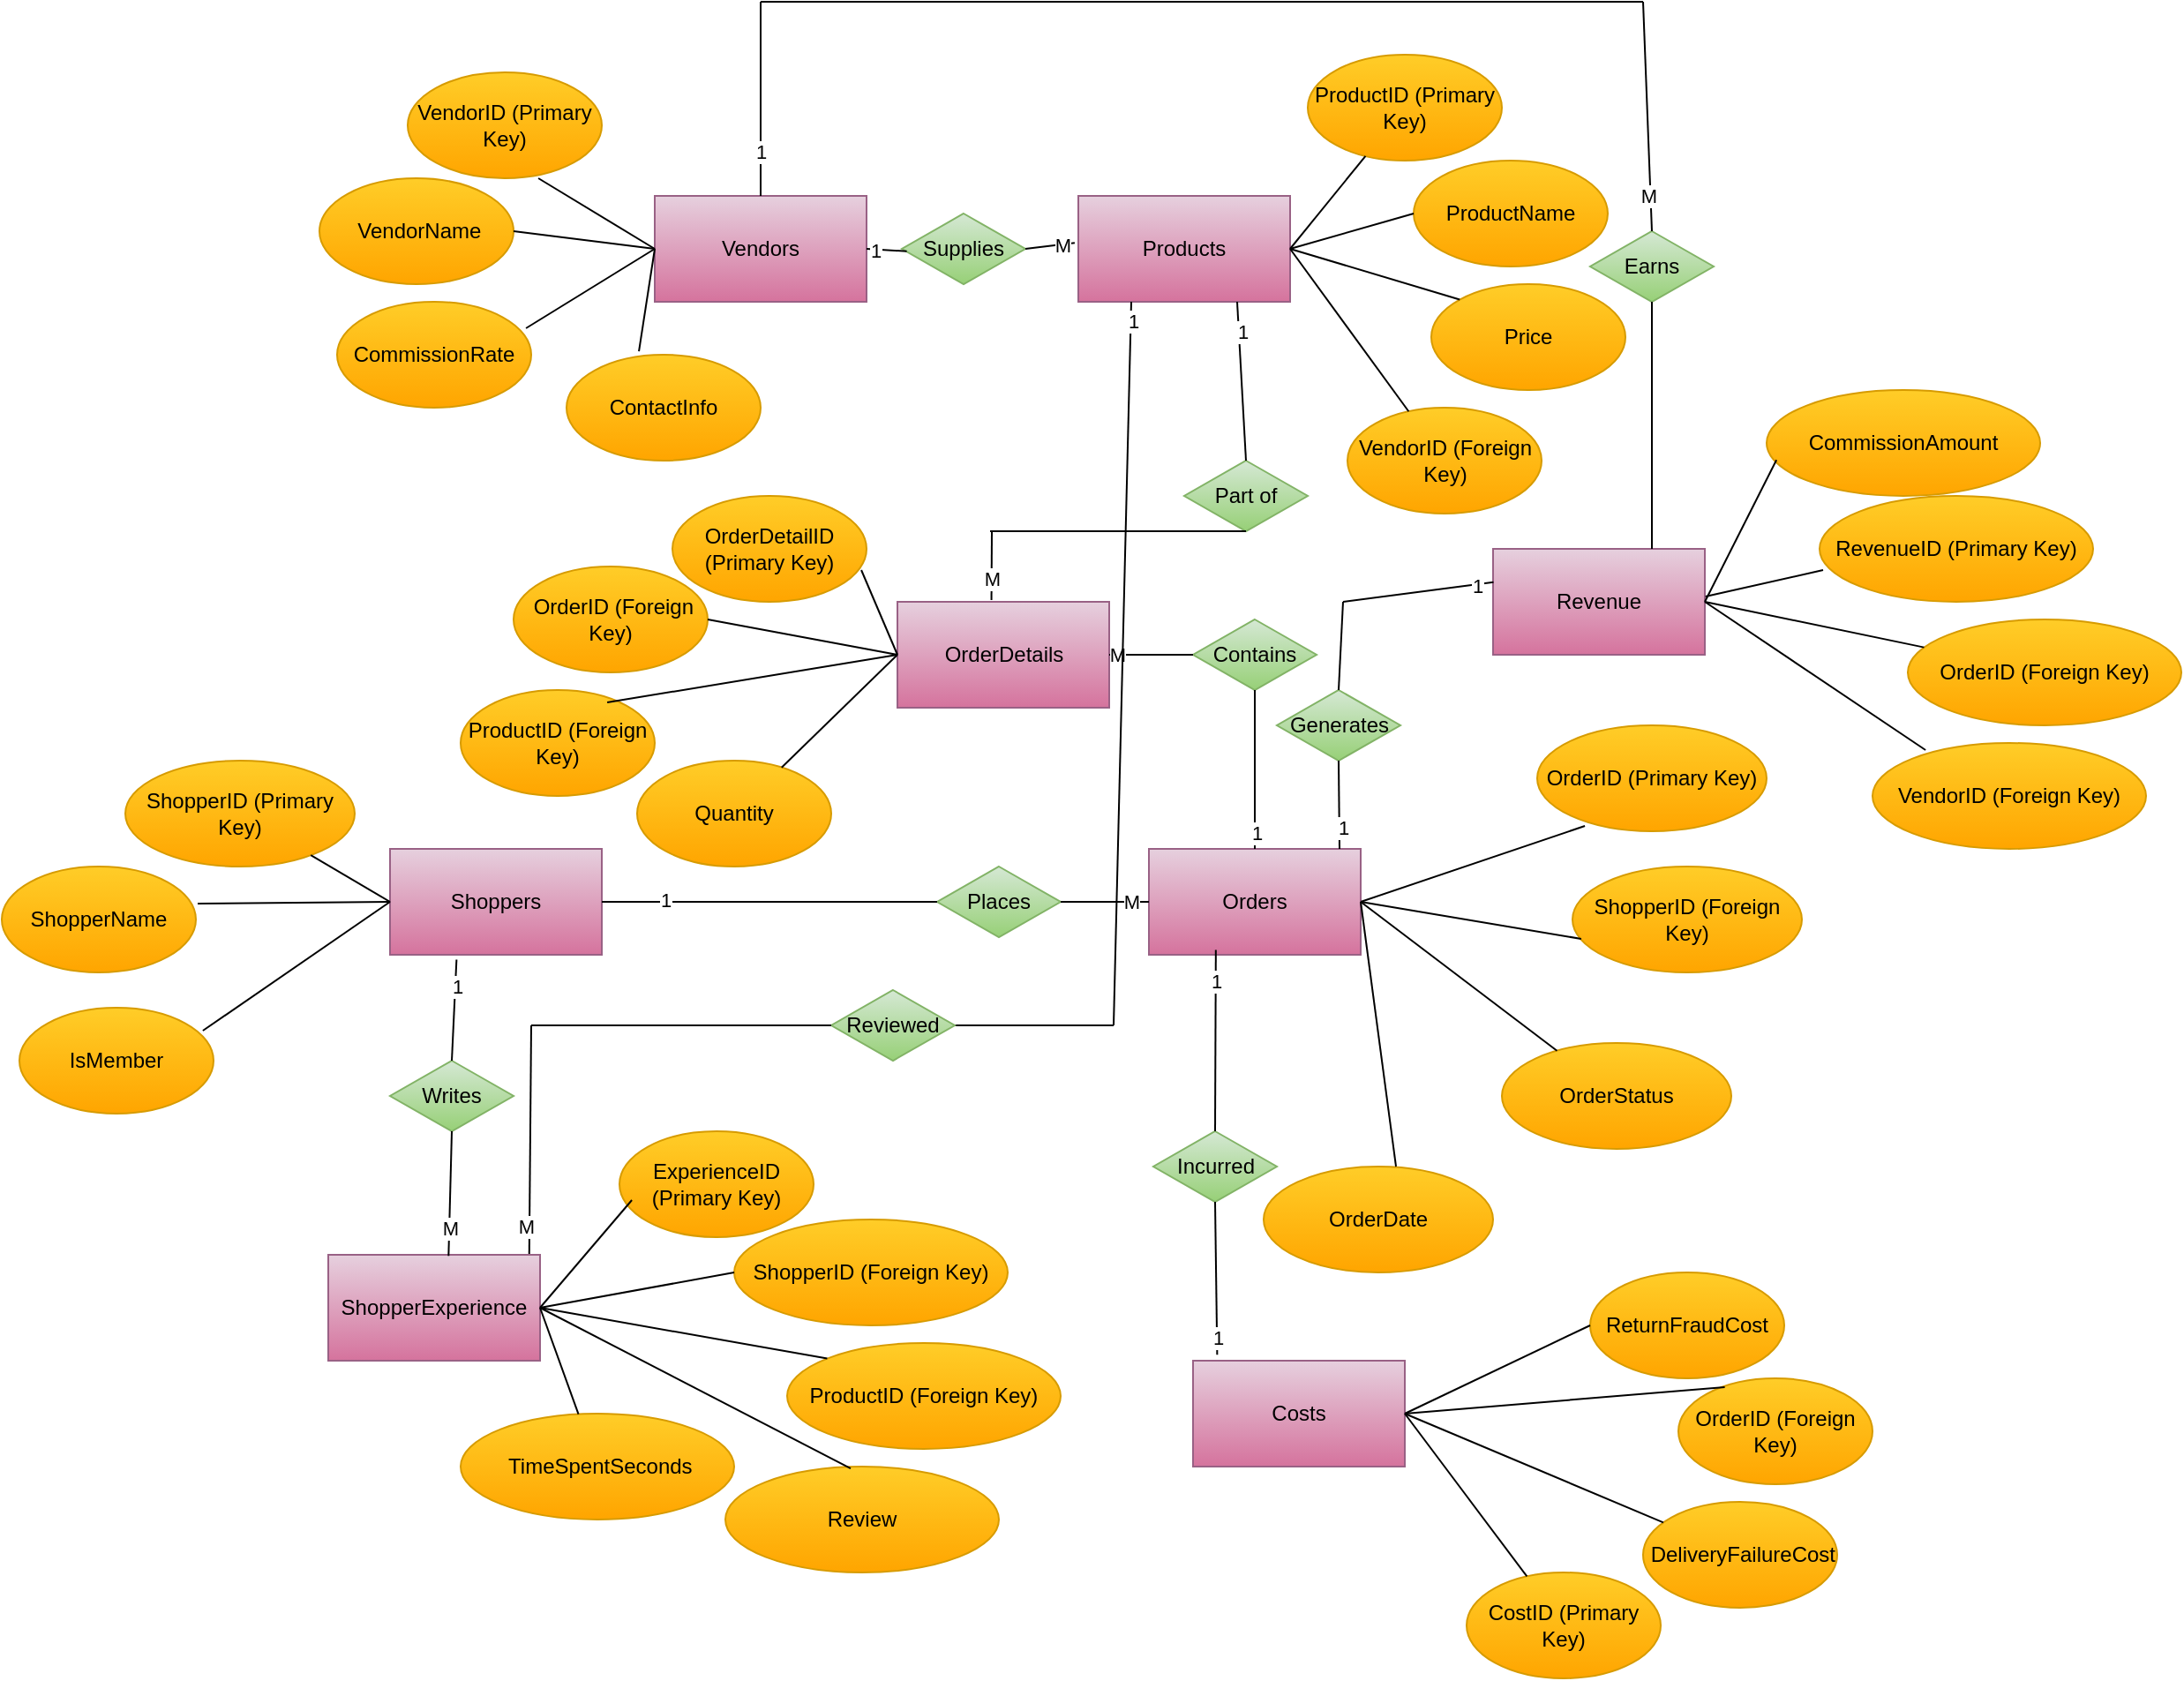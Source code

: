 <mxfile version="26.0.10">
  <diagram id="eejhlNWVr3iC30mDxRaY" name="Page-2">
    <mxGraphModel dx="3050" dy="2270" grid="0" gridSize="10" guides="1" tooltips="1" connect="1" arrows="1" fold="1" page="1" pageScale="1" pageWidth="850" pageHeight="1100" math="0" shadow="0">
      <root>
        <mxCell id="0" />
        <mxCell id="1" parent="0" />
        <mxCell id="5H3apWxBRBd3fbQtqz06-1" value="Vendors" style="rounded=0;whiteSpace=wrap;html=1;fillColor=#e6d0de;strokeColor=#996185;gradientColor=#d5739d;" vertex="1" parent="1">
          <mxGeometry x="170" y="-930" width="120" height="60" as="geometry" />
        </mxCell>
        <mxCell id="sf9ilpLJGan23FoPSOjh-1" value="VendorID (Primary Key)" style="ellipse;whiteSpace=wrap;html=1;fillColor=#ffcd28;strokeColor=#d79b00;gradientColor=#ffa500;" vertex="1" parent="1">
          <mxGeometry x="30" y="-1000" width="110" height="60" as="geometry" />
        </mxCell>
        <mxCell id="R5h9RUGB7jM2tzgC_8bJ-1" value="Supplies " style="rhombus;whiteSpace=wrap;html=1;fillColor=#d5e8d4;strokeColor=#82b366;gradientColor=#97d077;" vertex="1" parent="1">
          <mxGeometry x="310" y="-920" width="70" height="40" as="geometry" />
        </mxCell>
        <mxCell id="R5h9RUGB7jM2tzgC_8bJ-2" value="CommissionRate" style="ellipse;whiteSpace=wrap;html=1;fillColor=#ffcd28;strokeColor=#d79b00;gradientColor=#ffa500;" vertex="1" parent="1">
          <mxGeometry x="-10" y="-870" width="110" height="60" as="geometry" />
        </mxCell>
        <mxCell id="R5h9RUGB7jM2tzgC_8bJ-3" value="&amp;nbsp;VendorName" style="ellipse;whiteSpace=wrap;html=1;fillColor=#ffcd28;strokeColor=#d79b00;gradientColor=#ffa500;" vertex="1" parent="1">
          <mxGeometry x="-20" y="-940" width="110" height="60" as="geometry" />
        </mxCell>
        <mxCell id="R5h9RUGB7jM2tzgC_8bJ-4" value="ContactInfo" style="ellipse;whiteSpace=wrap;html=1;fillColor=#ffcd28;strokeColor=#d79b00;gradientColor=#ffa500;" vertex="1" parent="1">
          <mxGeometry x="120" y="-840" width="110" height="60" as="geometry" />
        </mxCell>
        <mxCell id="R5h9RUGB7jM2tzgC_8bJ-5" value="Products" style="rounded=0;whiteSpace=wrap;html=1;fillColor=#e6d0de;strokeColor=#996185;gradientColor=#d5739d;" vertex="1" parent="1">
          <mxGeometry x="410" y="-930" width="120" height="60" as="geometry" />
        </mxCell>
        <mxCell id="R5h9RUGB7jM2tzgC_8bJ-6" value="ProductID (Primary Key)" style="ellipse;whiteSpace=wrap;html=1;fillColor=#ffcd28;strokeColor=#d79b00;gradientColor=#ffa500;" vertex="1" parent="1">
          <mxGeometry x="540" y="-1010" width="110" height="60" as="geometry" />
        </mxCell>
        <mxCell id="R5h9RUGB7jM2tzgC_8bJ-7" value="Price" style="ellipse;whiteSpace=wrap;html=1;fillColor=#ffcd28;strokeColor=#d79b00;gradientColor=#ffa500;" vertex="1" parent="1">
          <mxGeometry x="610" y="-880" width="110" height="60" as="geometry" />
        </mxCell>
        <mxCell id="R5h9RUGB7jM2tzgC_8bJ-8" value="ProductName" style="ellipse;whiteSpace=wrap;html=1;fillColor=#ffcd28;strokeColor=#d79b00;gradientColor=#ffa500;" vertex="1" parent="1">
          <mxGeometry x="600" y="-950" width="110" height="60" as="geometry" />
        </mxCell>
        <mxCell id="R5h9RUGB7jM2tzgC_8bJ-9" value="VendorID (Foreign Key)" style="ellipse;whiteSpace=wrap;html=1;fillColor=#ffcd28;strokeColor=#d79b00;gradientColor=#ffa500;" vertex="1" parent="1">
          <mxGeometry x="562.5" y="-810" width="110" height="60" as="geometry" />
        </mxCell>
        <mxCell id="R5h9RUGB7jM2tzgC_8bJ-10" value="Shoppers" style="rounded=0;whiteSpace=wrap;html=1;fillColor=#e6d0de;strokeColor=#996185;gradientColor=#d5739d;" vertex="1" parent="1">
          <mxGeometry x="20" y="-560" width="120" height="60" as="geometry" />
        </mxCell>
        <mxCell id="R5h9RUGB7jM2tzgC_8bJ-11" value="ShopperID (Primary Key)" style="ellipse;whiteSpace=wrap;html=1;fillColor=#ffcd28;strokeColor=#d79b00;gradientColor=#ffa500;" vertex="1" parent="1">
          <mxGeometry x="-130" y="-610" width="130" height="60" as="geometry" />
        </mxCell>
        <mxCell id="R5h9RUGB7jM2tzgC_8bJ-12" value="IsMember" style="ellipse;whiteSpace=wrap;html=1;fillColor=#ffcd28;strokeColor=#d79b00;gradientColor=#ffa500;" vertex="1" parent="1">
          <mxGeometry x="-190" y="-470" width="110" height="60" as="geometry" />
        </mxCell>
        <mxCell id="R5h9RUGB7jM2tzgC_8bJ-13" value="ShopperName" style="ellipse;whiteSpace=wrap;html=1;fillColor=#ffcd28;strokeColor=#d79b00;gradientColor=#ffa500;" vertex="1" parent="1">
          <mxGeometry x="-200" y="-550" width="110" height="60" as="geometry" />
        </mxCell>
        <mxCell id="R5h9RUGB7jM2tzgC_8bJ-14" value="Orders" style="rounded=0;whiteSpace=wrap;html=1;fillColor=#e6d0de;strokeColor=#996185;gradientColor=#d5739d;" vertex="1" parent="1">
          <mxGeometry x="450" y="-560" width="120" height="60" as="geometry" />
        </mxCell>
        <mxCell id="R5h9RUGB7jM2tzgC_8bJ-15" value="OrderID (Primary Key)" style="ellipse;whiteSpace=wrap;html=1;fillColor=#ffcd28;strokeColor=#d79b00;gradientColor=#ffa500;" vertex="1" parent="1">
          <mxGeometry x="670" y="-630" width="130" height="60" as="geometry" />
        </mxCell>
        <mxCell id="R5h9RUGB7jM2tzgC_8bJ-16" value="OrderStatus" style="ellipse;whiteSpace=wrap;html=1;fillColor=#ffcd28;strokeColor=#d79b00;gradientColor=#ffa500;" vertex="1" parent="1">
          <mxGeometry x="650" y="-450" width="130" height="60" as="geometry" />
        </mxCell>
        <mxCell id="R5h9RUGB7jM2tzgC_8bJ-17" value="ShopperID (Foreign Key)" style="ellipse;whiteSpace=wrap;html=1;fillColor=#ffcd28;strokeColor=#d79b00;gradientColor=#ffa500;" vertex="1" parent="1">
          <mxGeometry x="690" y="-550" width="130" height="60" as="geometry" />
        </mxCell>
        <mxCell id="R5h9RUGB7jM2tzgC_8bJ-18" value="OrderDate" style="ellipse;whiteSpace=wrap;html=1;fillColor=#ffcd28;strokeColor=#d79b00;gradientColor=#ffa500;" vertex="1" parent="1">
          <mxGeometry x="515" y="-380" width="130" height="60" as="geometry" />
        </mxCell>
        <mxCell id="R5h9RUGB7jM2tzgC_8bJ-19" value="OrderDetails" style="rounded=0;whiteSpace=wrap;html=1;fillColor=#e6d0de;strokeColor=#996185;gradientColor=#d5739d;" vertex="1" parent="1">
          <mxGeometry x="307.5" y="-700" width="120" height="60" as="geometry" />
        </mxCell>
        <mxCell id="R5h9RUGB7jM2tzgC_8bJ-20" value="OrderDetailID (Primary Key)" style="ellipse;whiteSpace=wrap;html=1;fillColor=#ffcd28;strokeColor=#d79b00;gradientColor=#ffa500;" vertex="1" parent="1">
          <mxGeometry x="180" y="-760" width="110" height="60" as="geometry" />
        </mxCell>
        <mxCell id="R5h9RUGB7jM2tzgC_8bJ-21" value="&amp;nbsp;OrderID (Foreign Key)" style="ellipse;whiteSpace=wrap;html=1;fillColor=#ffcd28;strokeColor=#d79b00;gradientColor=#ffa500;" vertex="1" parent="1">
          <mxGeometry x="90" y="-720" width="110" height="60" as="geometry" />
        </mxCell>
        <mxCell id="R5h9RUGB7jM2tzgC_8bJ-22" value="ProductID (Foreign Key)" style="ellipse;whiteSpace=wrap;html=1;fillColor=#ffcd28;strokeColor=#d79b00;gradientColor=#ffa500;" vertex="1" parent="1">
          <mxGeometry x="60" y="-650" width="110" height="60" as="geometry" />
        </mxCell>
        <mxCell id="R5h9RUGB7jM2tzgC_8bJ-23" value="Quantity" style="ellipse;whiteSpace=wrap;html=1;fillColor=#ffcd28;strokeColor=#d79b00;gradientColor=#ffa500;" vertex="1" parent="1">
          <mxGeometry x="160" y="-610" width="110" height="60" as="geometry" />
        </mxCell>
        <mxCell id="R5h9RUGB7jM2tzgC_8bJ-24" value="ShopperExperience" style="rounded=0;whiteSpace=wrap;html=1;fillColor=#e6d0de;strokeColor=#996185;gradientColor=#d5739d;" vertex="1" parent="1">
          <mxGeometry x="-15" y="-330" width="120" height="60" as="geometry" />
        </mxCell>
        <mxCell id="R5h9RUGB7jM2tzgC_8bJ-25" value="ExperienceID (Primary Key)" style="ellipse;whiteSpace=wrap;html=1;fillColor=#ffcd28;strokeColor=#d79b00;gradientColor=#ffa500;" vertex="1" parent="1">
          <mxGeometry x="150" y="-400" width="110" height="60" as="geometry" />
        </mxCell>
        <mxCell id="R5h9RUGB7jM2tzgC_8bJ-26" value="ShopperID (Foreign Key)" style="ellipse;whiteSpace=wrap;html=1;fillColor=#ffcd28;strokeColor=#d79b00;gradientColor=#ffa500;" vertex="1" parent="1">
          <mxGeometry x="215" y="-350" width="155" height="60" as="geometry" />
        </mxCell>
        <mxCell id="R5h9RUGB7jM2tzgC_8bJ-27" value="Review" style="ellipse;whiteSpace=wrap;html=1;fillColor=#ffcd28;strokeColor=#d79b00;gradientColor=#ffa500;" vertex="1" parent="1">
          <mxGeometry x="210" y="-210" width="155" height="60" as="geometry" />
        </mxCell>
        <mxCell id="R5h9RUGB7jM2tzgC_8bJ-28" value="ProductID (Foreign Key)" style="ellipse;whiteSpace=wrap;html=1;fillColor=#ffcd28;strokeColor=#d79b00;gradientColor=#ffa500;" vertex="1" parent="1">
          <mxGeometry x="245" y="-280" width="155" height="60" as="geometry" />
        </mxCell>
        <mxCell id="R5h9RUGB7jM2tzgC_8bJ-29" value="&amp;nbsp;TimeSpentSeconds" style="ellipse;whiteSpace=wrap;html=1;fillColor=#ffcd28;strokeColor=#d79b00;gradientColor=#ffa500;" vertex="1" parent="1">
          <mxGeometry x="60" y="-240" width="155" height="60" as="geometry" />
        </mxCell>
        <mxCell id="R5h9RUGB7jM2tzgC_8bJ-30" value="Costs" style="rounded=0;whiteSpace=wrap;html=1;fillColor=#e6d0de;strokeColor=#996185;gradientColor=#d5739d;" vertex="1" parent="1">
          <mxGeometry x="475" y="-270" width="120" height="60" as="geometry" />
        </mxCell>
        <mxCell id="R5h9RUGB7jM2tzgC_8bJ-31" value="CostID (Primary Key)" style="ellipse;whiteSpace=wrap;html=1;fillColor=#ffcd28;strokeColor=#d79b00;gradientColor=#ffa500;" vertex="1" parent="1">
          <mxGeometry x="630" y="-150" width="110" height="60" as="geometry" />
        </mxCell>
        <mxCell id="R5h9RUGB7jM2tzgC_8bJ-32" value="&amp;nbsp;DeliveryFailureCost" style="ellipse;whiteSpace=wrap;html=1;fillColor=#ffcd28;strokeColor=#d79b00;gradientColor=#ffa500;" vertex="1" parent="1">
          <mxGeometry x="730" y="-190" width="110" height="60" as="geometry" />
        </mxCell>
        <mxCell id="R5h9RUGB7jM2tzgC_8bJ-33" value="OrderID (Foreign Key)" style="ellipse;whiteSpace=wrap;html=1;fillColor=#ffcd28;strokeColor=#d79b00;gradientColor=#ffa500;" vertex="1" parent="1">
          <mxGeometry x="750" y="-260" width="110" height="60" as="geometry" />
        </mxCell>
        <mxCell id="R5h9RUGB7jM2tzgC_8bJ-34" value="ReturnFraudCost" style="ellipse;whiteSpace=wrap;html=1;fillColor=#ffcd28;strokeColor=#d79b00;gradientColor=#ffa500;" vertex="1" parent="1">
          <mxGeometry x="700" y="-320" width="110" height="60" as="geometry" />
        </mxCell>
        <mxCell id="R5h9RUGB7jM2tzgC_8bJ-35" value="Revenue" style="rounded=0;whiteSpace=wrap;html=1;fillColor=#e6d0de;strokeColor=#996185;gradientColor=#d5739d;" vertex="1" parent="1">
          <mxGeometry x="645" y="-730" width="120" height="60" as="geometry" />
        </mxCell>
        <mxCell id="R5h9RUGB7jM2tzgC_8bJ-36" value="RevenueID (Primary Key)" style="ellipse;whiteSpace=wrap;html=1;fillColor=#ffcd28;strokeColor=#d79b00;gradientColor=#ffa500;" vertex="1" parent="1">
          <mxGeometry x="830" y="-760" width="155" height="60" as="geometry" />
        </mxCell>
        <mxCell id="R5h9RUGB7jM2tzgC_8bJ-37" value="VendorID (Foreign Key)" style="ellipse;whiteSpace=wrap;html=1;fillColor=#ffcd28;strokeColor=#d79b00;gradientColor=#ffa500;" vertex="1" parent="1">
          <mxGeometry x="860" y="-620" width="155" height="60" as="geometry" />
        </mxCell>
        <mxCell id="R5h9RUGB7jM2tzgC_8bJ-38" value="OrderID (Foreign Key)" style="ellipse;whiteSpace=wrap;html=1;fillColor=#ffcd28;strokeColor=#d79b00;gradientColor=#ffa500;" vertex="1" parent="1">
          <mxGeometry x="880" y="-690" width="155" height="60" as="geometry" />
        </mxCell>
        <mxCell id="R5h9RUGB7jM2tzgC_8bJ-39" value="CommissionAmount" style="ellipse;whiteSpace=wrap;html=1;fillColor=#ffcd28;strokeColor=#d79b00;gradientColor=#ffa500;" vertex="1" parent="1">
          <mxGeometry x="800" y="-820" width="155" height="60" as="geometry" />
        </mxCell>
        <mxCell id="R5h9RUGB7jM2tzgC_8bJ-40" value="" style="endArrow=none;html=1;rounded=0;entryX=0.673;entryY=1;entryDx=0;entryDy=0;entryPerimeter=0;exitX=0;exitY=0.5;exitDx=0;exitDy=0;" edge="1" parent="1" source="5H3apWxBRBd3fbQtqz06-1" target="sf9ilpLJGan23FoPSOjh-1">
          <mxGeometry width="50" height="50" relative="1" as="geometry">
            <mxPoint x="400" y="-860" as="sourcePoint" />
            <mxPoint x="450" y="-910" as="targetPoint" />
          </mxGeometry>
        </mxCell>
        <mxCell id="R5h9RUGB7jM2tzgC_8bJ-41" value="" style="endArrow=none;html=1;rounded=0;entryX=0.973;entryY=0.25;entryDx=0;entryDy=0;entryPerimeter=0;exitX=0;exitY=0.5;exitDx=0;exitDy=0;" edge="1" parent="1" source="5H3apWxBRBd3fbQtqz06-1" target="R5h9RUGB7jM2tzgC_8bJ-2">
          <mxGeometry width="50" height="50" relative="1" as="geometry">
            <mxPoint x="280" y="-900" as="sourcePoint" />
            <mxPoint x="234" y="-930" as="targetPoint" />
          </mxGeometry>
        </mxCell>
        <mxCell id="R5h9RUGB7jM2tzgC_8bJ-42" value="" style="endArrow=none;html=1;rounded=0;entryX=0.373;entryY=-0.033;entryDx=0;entryDy=0;entryPerimeter=0;exitX=0;exitY=0.5;exitDx=0;exitDy=0;" edge="1" parent="1" source="5H3apWxBRBd3fbQtqz06-1" target="R5h9RUGB7jM2tzgC_8bJ-4">
          <mxGeometry width="50" height="50" relative="1" as="geometry">
            <mxPoint x="300" y="-880" as="sourcePoint" />
            <mxPoint x="244" y="-920" as="targetPoint" />
          </mxGeometry>
        </mxCell>
        <mxCell id="R5h9RUGB7jM2tzgC_8bJ-43" value="" style="endArrow=none;html=1;rounded=0;entryX=1;entryY=0.5;entryDx=0;entryDy=0;exitX=0;exitY=0.5;exitDx=0;exitDy=0;" edge="1" parent="1" source="5H3apWxBRBd3fbQtqz06-1" target="R5h9RUGB7jM2tzgC_8bJ-3">
          <mxGeometry width="50" height="50" relative="1" as="geometry">
            <mxPoint x="280" y="-900" as="sourcePoint" />
            <mxPoint x="197" y="-815" as="targetPoint" />
          </mxGeometry>
        </mxCell>
        <mxCell id="R5h9RUGB7jM2tzgC_8bJ-44" value="" style="endArrow=none;html=1;rounded=0;exitX=1;exitY=0.5;exitDx=0;exitDy=0;" edge="1" parent="1" source="R5h9RUGB7jM2tzgC_8bJ-5" target="R5h9RUGB7jM2tzgC_8bJ-6">
          <mxGeometry width="50" height="50" relative="1" as="geometry">
            <mxPoint x="554" y="-770" as="sourcePoint" />
            <mxPoint x="508" y="-810" as="targetPoint" />
          </mxGeometry>
        </mxCell>
        <mxCell id="R5h9RUGB7jM2tzgC_8bJ-45" value="" style="endArrow=none;html=1;rounded=0;exitX=1;exitY=0.5;exitDx=0;exitDy=0;" edge="1" parent="1" source="R5h9RUGB7jM2tzgC_8bJ-5" target="R5h9RUGB7jM2tzgC_8bJ-9">
          <mxGeometry width="50" height="50" relative="1" as="geometry">
            <mxPoint x="601" y="-880" as="sourcePoint" />
            <mxPoint x="660" y="-943" as="targetPoint" />
          </mxGeometry>
        </mxCell>
        <mxCell id="R5h9RUGB7jM2tzgC_8bJ-46" value="" style="endArrow=none;html=1;rounded=0;exitX=0;exitY=0.5;exitDx=0;exitDy=0;entryX=1;entryY=0.5;entryDx=0;entryDy=0;" edge="1" parent="1" source="R5h9RUGB7jM2tzgC_8bJ-8" target="R5h9RUGB7jM2tzgC_8bJ-5">
          <mxGeometry width="50" height="50" relative="1" as="geometry">
            <mxPoint x="601" y="-880" as="sourcePoint" />
            <mxPoint x="671" y="-729" as="targetPoint" />
          </mxGeometry>
        </mxCell>
        <mxCell id="R5h9RUGB7jM2tzgC_8bJ-47" value="" style="endArrow=none;html=1;rounded=0;exitX=0;exitY=0;exitDx=0;exitDy=0;entryX=1;entryY=0.5;entryDx=0;entryDy=0;" edge="1" parent="1" source="R5h9RUGB7jM2tzgC_8bJ-7" target="R5h9RUGB7jM2tzgC_8bJ-5">
          <mxGeometry width="50" height="50" relative="1" as="geometry">
            <mxPoint x="650" y="-890" as="sourcePoint" />
            <mxPoint x="601" y="-880" as="targetPoint" />
          </mxGeometry>
        </mxCell>
        <mxCell id="R5h9RUGB7jM2tzgC_8bJ-48" value="" style="endArrow=none;html=1;rounded=0;entryX=0;entryY=0.5;entryDx=0;entryDy=0;" edge="1" parent="1" source="R5h9RUGB7jM2tzgC_8bJ-11" target="R5h9RUGB7jM2tzgC_8bJ-10">
          <mxGeometry width="50" height="50" relative="1" as="geometry">
            <mxPoint x="500" y="-691" as="sourcePoint" />
            <mxPoint x="588" y="-540" as="targetPoint" />
          </mxGeometry>
        </mxCell>
        <mxCell id="R5h9RUGB7jM2tzgC_8bJ-49" value="" style="endArrow=none;html=1;rounded=0;entryX=0;entryY=0.5;entryDx=0;entryDy=0;exitX=1.009;exitY=0.35;exitDx=0;exitDy=0;exitPerimeter=0;" edge="1" parent="1" source="R5h9RUGB7jM2tzgC_8bJ-13" target="R5h9RUGB7jM2tzgC_8bJ-10">
          <mxGeometry width="50" height="50" relative="1" as="geometry">
            <mxPoint x="240" y="-558" as="sourcePoint" />
            <mxPoint x="320" y="-520" as="targetPoint" />
          </mxGeometry>
        </mxCell>
        <mxCell id="R5h9RUGB7jM2tzgC_8bJ-50" value="" style="endArrow=none;html=1;rounded=0;entryX=0;entryY=0.5;entryDx=0;entryDy=0;exitX=0.945;exitY=0.217;exitDx=0;exitDy=0;exitPerimeter=0;" edge="1" parent="1" source="R5h9RUGB7jM2tzgC_8bJ-12" target="R5h9RUGB7jM2tzgC_8bJ-10">
          <mxGeometry width="50" height="50" relative="1" as="geometry">
            <mxPoint x="231" y="-509" as="sourcePoint" />
            <mxPoint x="320" y="-520" as="targetPoint" />
          </mxGeometry>
        </mxCell>
        <mxCell id="R5h9RUGB7jM2tzgC_8bJ-51" value="" style="endArrow=none;html=1;rounded=0;entryX=1;entryY=0.5;entryDx=0;entryDy=0;exitX=0.208;exitY=0.95;exitDx=0;exitDy=0;exitPerimeter=0;" edge="1" parent="1" source="R5h9RUGB7jM2tzgC_8bJ-15" target="R5h9RUGB7jM2tzgC_8bJ-14">
          <mxGeometry width="50" height="50" relative="1" as="geometry">
            <mxPoint x="572.5" y="-578" as="sourcePoint" />
            <mxPoint x="652.5" y="-540" as="targetPoint" />
          </mxGeometry>
        </mxCell>
        <mxCell id="R5h9RUGB7jM2tzgC_8bJ-52" value="" style="endArrow=none;html=1;rounded=0;entryX=1;entryY=0.5;entryDx=0;entryDy=0;exitX=0.038;exitY=0.683;exitDx=0;exitDy=0;exitPerimeter=0;" edge="1" parent="1" source="R5h9RUGB7jM2tzgC_8bJ-17" target="R5h9RUGB7jM2tzgC_8bJ-14">
          <mxGeometry width="50" height="50" relative="1" as="geometry">
            <mxPoint x="707" y="-563" as="sourcePoint" />
            <mxPoint x="650" y="-470" as="targetPoint" />
          </mxGeometry>
        </mxCell>
        <mxCell id="R5h9RUGB7jM2tzgC_8bJ-53" value="" style="endArrow=none;html=1;rounded=0;entryX=1;entryY=0.5;entryDx=0;entryDy=0;" edge="1" parent="1" source="R5h9RUGB7jM2tzgC_8bJ-16" target="R5h9RUGB7jM2tzgC_8bJ-14">
          <mxGeometry width="50" height="50" relative="1" as="geometry">
            <mxPoint x="705" y="-499" as="sourcePoint" />
            <mxPoint x="650" y="-470" as="targetPoint" />
          </mxGeometry>
        </mxCell>
        <mxCell id="R5h9RUGB7jM2tzgC_8bJ-54" value="" style="endArrow=none;html=1;rounded=0;entryX=1;entryY=0.5;entryDx=0;entryDy=0;exitX=0.577;exitY=0;exitDx=0;exitDy=0;exitPerimeter=0;" edge="1" parent="1" source="R5h9RUGB7jM2tzgC_8bJ-18" target="R5h9RUGB7jM2tzgC_8bJ-14">
          <mxGeometry width="50" height="50" relative="1" as="geometry">
            <mxPoint x="634" y="-390" as="sourcePoint" />
            <mxPoint x="591" y="-424" as="targetPoint" />
          </mxGeometry>
        </mxCell>
        <mxCell id="R5h9RUGB7jM2tzgC_8bJ-55" value="" style="endArrow=none;html=1;rounded=0;entryX=0.973;entryY=0.7;entryDx=0;entryDy=0;exitX=0;exitY=0.5;exitDx=0;exitDy=0;entryPerimeter=0;" edge="1" parent="1" source="R5h9RUGB7jM2tzgC_8bJ-19" target="R5h9RUGB7jM2tzgC_8bJ-20">
          <mxGeometry width="50" height="50" relative="1" as="geometry">
            <mxPoint x="405" y="-210" as="sourcePoint" />
            <mxPoint x="380" y="-310" as="targetPoint" />
          </mxGeometry>
        </mxCell>
        <mxCell id="R5h9RUGB7jM2tzgC_8bJ-56" value="" style="endArrow=none;html=1;rounded=0;entryX=1;entryY=0.5;entryDx=0;entryDy=0;exitX=0;exitY=0.5;exitDx=0;exitDy=0;" edge="1" parent="1" source="R5h9RUGB7jM2tzgC_8bJ-19" target="R5h9RUGB7jM2tzgC_8bJ-21">
          <mxGeometry width="50" height="50" relative="1" as="geometry">
            <mxPoint x="235" y="-190" as="sourcePoint" />
            <mxPoint x="197" y="-228" as="targetPoint" />
          </mxGeometry>
        </mxCell>
        <mxCell id="R5h9RUGB7jM2tzgC_8bJ-57" value="" style="endArrow=none;html=1;rounded=0;entryX=0.755;entryY=0.117;entryDx=0;entryDy=0;exitX=0;exitY=0.5;exitDx=0;exitDy=0;entryPerimeter=0;" edge="1" parent="1" source="R5h9RUGB7jM2tzgC_8bJ-19" target="R5h9RUGB7jM2tzgC_8bJ-22">
          <mxGeometry width="50" height="50" relative="1" as="geometry">
            <mxPoint x="235" y="-190" as="sourcePoint" />
            <mxPoint x="180" y="-160" as="targetPoint" />
          </mxGeometry>
        </mxCell>
        <mxCell id="R5h9RUGB7jM2tzgC_8bJ-58" value="" style="endArrow=none;html=1;rounded=0;exitX=0;exitY=0.5;exitDx=0;exitDy=0;" edge="1" parent="1" source="R5h9RUGB7jM2tzgC_8bJ-19" target="R5h9RUGB7jM2tzgC_8bJ-23">
          <mxGeometry width="50" height="50" relative="1" as="geometry">
            <mxPoint x="235" y="-190" as="sourcePoint" />
            <mxPoint x="203" y="-113" as="targetPoint" />
          </mxGeometry>
        </mxCell>
        <mxCell id="R5h9RUGB7jM2tzgC_8bJ-59" value="" style="endArrow=none;html=1;rounded=0;exitX=0.064;exitY=0.65;exitDx=0;exitDy=0;exitPerimeter=0;entryX=1;entryY=0.5;entryDx=0;entryDy=0;" edge="1" parent="1" source="R5h9RUGB7jM2tzgC_8bJ-25" target="R5h9RUGB7jM2tzgC_8bJ-24">
          <mxGeometry width="50" height="50" relative="1" as="geometry">
            <mxPoint x="454" y="-220" as="sourcePoint" />
            <mxPoint x="450" y="-90" as="targetPoint" />
          </mxGeometry>
        </mxCell>
        <mxCell id="R5h9RUGB7jM2tzgC_8bJ-60" value="" style="endArrow=none;html=1;rounded=0;exitX=0;exitY=0;exitDx=0;exitDy=0;entryX=1;entryY=0.5;entryDx=0;entryDy=0;" edge="1" parent="1" source="R5h9RUGB7jM2tzgC_8bJ-28" target="R5h9RUGB7jM2tzgC_8bJ-24">
          <mxGeometry width="50" height="50" relative="1" as="geometry">
            <mxPoint x="737" y="-261" as="sourcePoint" />
            <mxPoint x="630" y="-180" as="targetPoint" />
          </mxGeometry>
        </mxCell>
        <mxCell id="R5h9RUGB7jM2tzgC_8bJ-61" value="" style="endArrow=none;html=1;rounded=0;exitX=0;exitY=0.5;exitDx=0;exitDy=0;entryX=1;entryY=0.5;entryDx=0;entryDy=0;" edge="1" parent="1" source="R5h9RUGB7jM2tzgC_8bJ-26" target="R5h9RUGB7jM2tzgC_8bJ-24">
          <mxGeometry width="50" height="50" relative="1" as="geometry">
            <mxPoint x="685" y="-140" as="sourcePoint" />
            <mxPoint x="645" y="-199" as="targetPoint" />
          </mxGeometry>
        </mxCell>
        <mxCell id="R5h9RUGB7jM2tzgC_8bJ-63" value="" style="endArrow=none;html=1;rounded=0;exitX=0.458;exitY=0.017;exitDx=0;exitDy=0;entryX=1;entryY=0.5;entryDx=0;entryDy=0;exitPerimeter=0;" edge="1" parent="1" source="R5h9RUGB7jM2tzgC_8bJ-27" target="R5h9RUGB7jM2tzgC_8bJ-24">
          <mxGeometry width="50" height="50" relative="1" as="geometry">
            <mxPoint x="670" y="-121" as="sourcePoint" />
            <mxPoint x="560" y="-190" as="targetPoint" />
          </mxGeometry>
        </mxCell>
        <mxCell id="R5h9RUGB7jM2tzgC_8bJ-64" value="" style="endArrow=none;html=1;rounded=0;entryX=1;entryY=0.5;entryDx=0;entryDy=0;" edge="1" parent="1" source="R5h9RUGB7jM2tzgC_8bJ-29" target="R5h9RUGB7jM2tzgC_8bJ-24">
          <mxGeometry width="50" height="50" relative="1" as="geometry">
            <mxPoint x="616" y="-39" as="sourcePoint" />
            <mxPoint x="560" y="-190" as="targetPoint" />
          </mxGeometry>
        </mxCell>
        <mxCell id="R5h9RUGB7jM2tzgC_8bJ-65" value="" style="endArrow=none;html=1;rounded=0;exitX=1;exitY=0.5;exitDx=0;exitDy=0;" edge="1" parent="1" source="R5h9RUGB7jM2tzgC_8bJ-30" target="R5h9RUGB7jM2tzgC_8bJ-31">
          <mxGeometry width="50" height="50" relative="1" as="geometry">
            <mxPoint x="486" y="111" as="sourcePoint" />
            <mxPoint x="351" y="10" as="targetPoint" />
          </mxGeometry>
        </mxCell>
        <mxCell id="R5h9RUGB7jM2tzgC_8bJ-66" value="" style="endArrow=none;html=1;rounded=0;exitX=1;exitY=0.5;exitDx=0;exitDy=0;entryX=0.239;entryY=0.083;entryDx=0;entryDy=0;entryPerimeter=0;" edge="1" parent="1" source="R5h9RUGB7jM2tzgC_8bJ-30" target="R5h9RUGB7jM2tzgC_8bJ-33">
          <mxGeometry width="50" height="50" relative="1" as="geometry">
            <mxPoint x="320" y="196" as="sourcePoint" />
            <mxPoint x="243" y="140" as="targetPoint" />
          </mxGeometry>
        </mxCell>
        <mxCell id="R5h9RUGB7jM2tzgC_8bJ-67" value="" style="endArrow=none;html=1;rounded=0;exitX=1;exitY=0.5;exitDx=0;exitDy=0;" edge="1" parent="1" source="R5h9RUGB7jM2tzgC_8bJ-30" target="R5h9RUGB7jM2tzgC_8bJ-32">
          <mxGeometry width="50" height="50" relative="1" as="geometry">
            <mxPoint x="315" y="140" as="sourcePoint" />
            <mxPoint x="240" y="150" as="targetPoint" />
          </mxGeometry>
        </mxCell>
        <mxCell id="R5h9RUGB7jM2tzgC_8bJ-68" value="" style="endArrow=none;html=1;rounded=0;exitX=1;exitY=0.5;exitDx=0;exitDy=0;entryX=0;entryY=0.5;entryDx=0;entryDy=0;" edge="1" parent="1" source="R5h9RUGB7jM2tzgC_8bJ-30" target="R5h9RUGB7jM2tzgC_8bJ-34">
          <mxGeometry width="50" height="50" relative="1" as="geometry">
            <mxPoint x="340" y="140" as="sourcePoint" />
            <mxPoint x="167" y="221" as="targetPoint" />
          </mxGeometry>
        </mxCell>
        <mxCell id="R5h9RUGB7jM2tzgC_8bJ-69" value="" style="endArrow=none;html=1;rounded=0;exitX=1.003;exitY=0.45;exitDx=0;exitDy=0;entryX=0.013;entryY=0.7;entryDx=0;entryDy=0;entryPerimeter=0;exitPerimeter=0;" edge="1" parent="1" source="R5h9RUGB7jM2tzgC_8bJ-35" target="R5h9RUGB7jM2tzgC_8bJ-36">
          <mxGeometry width="50" height="50" relative="1" as="geometry">
            <mxPoint x="620" y="90" as="sourcePoint" />
            <mxPoint x="522" y="32" as="targetPoint" />
          </mxGeometry>
        </mxCell>
        <mxCell id="R5h9RUGB7jM2tzgC_8bJ-70" value="" style="endArrow=none;html=1;rounded=0;exitX=1;exitY=0.5;exitDx=0;exitDy=0;" edge="1" parent="1" source="R5h9RUGB7jM2tzgC_8bJ-35" target="R5h9RUGB7jM2tzgC_8bJ-38">
          <mxGeometry width="50" height="50" relative="1" as="geometry">
            <mxPoint x="611" y="162" as="sourcePoint" />
            <mxPoint x="677" y="82" as="targetPoint" />
          </mxGeometry>
        </mxCell>
        <mxCell id="R5h9RUGB7jM2tzgC_8bJ-71" value="" style="endArrow=none;html=1;rounded=0;exitX=1;exitY=0.5;exitDx=0;exitDy=0;entryX=0.194;entryY=0.067;entryDx=0;entryDy=0;entryPerimeter=0;" edge="1" parent="1" source="R5h9RUGB7jM2tzgC_8bJ-35" target="R5h9RUGB7jM2tzgC_8bJ-37">
          <mxGeometry width="50" height="50" relative="1" as="geometry">
            <mxPoint x="610" y="170" as="sourcePoint" />
            <mxPoint x="691" y="159" as="targetPoint" />
          </mxGeometry>
        </mxCell>
        <mxCell id="R5h9RUGB7jM2tzgC_8bJ-72" value="" style="endArrow=none;html=1;rounded=0;exitX=1;exitY=0.5;exitDx=0;exitDy=0;entryX=0.036;entryY=0.66;entryDx=0;entryDy=0;entryPerimeter=0;" edge="1" parent="1" source="R5h9RUGB7jM2tzgC_8bJ-35" target="R5h9RUGB7jM2tzgC_8bJ-39">
          <mxGeometry width="50" height="50" relative="1" as="geometry">
            <mxPoint x="570" y="203" as="sourcePoint" />
            <mxPoint x="645" y="257" as="targetPoint" />
          </mxGeometry>
        </mxCell>
        <mxCell id="R5h9RUGB7jM2tzgC_8bJ-74" value="" style="endArrow=none;html=1;rounded=0;entryX=1;entryY=0.5;entryDx=0;entryDy=0;exitX=0.04;exitY=0.535;exitDx=0;exitDy=0;exitPerimeter=0;" edge="1" parent="1" source="R5h9RUGB7jM2tzgC_8bJ-1" target="5H3apWxBRBd3fbQtqz06-1">
          <mxGeometry width="50" height="50" relative="1" as="geometry">
            <mxPoint x="320" y="-840" as="sourcePoint" />
            <mxPoint x="370" y="-890" as="targetPoint" />
          </mxGeometry>
        </mxCell>
        <mxCell id="R5h9RUGB7jM2tzgC_8bJ-76" value="1" style="edgeLabel;html=1;align=center;verticalAlign=middle;resizable=0;points=[];" vertex="1" connectable="0" parent="R5h9RUGB7jM2tzgC_8bJ-74">
          <mxGeometry x="0.577" relative="1" as="geometry">
            <mxPoint as="offset" />
          </mxGeometry>
        </mxCell>
        <mxCell id="R5h9RUGB7jM2tzgC_8bJ-75" value="" style="endArrow=none;html=1;rounded=0;entryX=-0.017;entryY=0.443;entryDx=0;entryDy=0;entryPerimeter=0;exitX=1;exitY=0.5;exitDx=0;exitDy=0;" edge="1" parent="1" source="R5h9RUGB7jM2tzgC_8bJ-1" target="R5h9RUGB7jM2tzgC_8bJ-5">
          <mxGeometry width="50" height="50" relative="1" as="geometry">
            <mxPoint x="320" y="-840" as="sourcePoint" />
            <mxPoint x="370" y="-890" as="targetPoint" />
          </mxGeometry>
        </mxCell>
        <mxCell id="R5h9RUGB7jM2tzgC_8bJ-77" value="M" style="edgeLabel;html=1;align=center;verticalAlign=middle;resizable=0;points=[];" vertex="1" connectable="0" parent="R5h9RUGB7jM2tzgC_8bJ-75">
          <mxGeometry x="0.457" relative="1" as="geometry">
            <mxPoint as="offset" />
          </mxGeometry>
        </mxCell>
        <mxCell id="R5h9RUGB7jM2tzgC_8bJ-78" value="Places " style="rhombus;whiteSpace=wrap;html=1;fillColor=#d5e8d4;strokeColor=#82b366;gradientColor=#97d077;" vertex="1" parent="1">
          <mxGeometry x="330" y="-550" width="70" height="40" as="geometry" />
        </mxCell>
        <mxCell id="R5h9RUGB7jM2tzgC_8bJ-79" value="" style="endArrow=none;html=1;rounded=0;exitX=1;exitY=0.5;exitDx=0;exitDy=0;entryX=0;entryY=0.5;entryDx=0;entryDy=0;" edge="1" parent="1" source="R5h9RUGB7jM2tzgC_8bJ-10" target="R5h9RUGB7jM2tzgC_8bJ-78">
          <mxGeometry width="50" height="50" relative="1" as="geometry">
            <mxPoint x="280" y="-510" as="sourcePoint" />
            <mxPoint x="330" y="-560" as="targetPoint" />
          </mxGeometry>
        </mxCell>
        <mxCell id="R5h9RUGB7jM2tzgC_8bJ-81" value="1" style="edgeLabel;html=1;align=center;verticalAlign=middle;resizable=0;points=[];" vertex="1" connectable="0" parent="R5h9RUGB7jM2tzgC_8bJ-79">
          <mxGeometry x="-0.62" y="1" relative="1" as="geometry">
            <mxPoint as="offset" />
          </mxGeometry>
        </mxCell>
        <mxCell id="R5h9RUGB7jM2tzgC_8bJ-80" value="" style="endArrow=none;html=1;rounded=0;exitX=1;exitY=0.5;exitDx=0;exitDy=0;entryX=0;entryY=0.5;entryDx=0;entryDy=0;" edge="1" parent="1" source="R5h9RUGB7jM2tzgC_8bJ-78" target="R5h9RUGB7jM2tzgC_8bJ-14">
          <mxGeometry width="50" height="50" relative="1" as="geometry">
            <mxPoint x="380" y="-480" as="sourcePoint" />
            <mxPoint x="430" y="-480" as="targetPoint" />
          </mxGeometry>
        </mxCell>
        <mxCell id="R5h9RUGB7jM2tzgC_8bJ-82" value="M" style="edgeLabel;html=1;align=center;verticalAlign=middle;resizable=0;points=[];" vertex="1" connectable="0" parent="R5h9RUGB7jM2tzgC_8bJ-80">
          <mxGeometry x="0.58" relative="1" as="geometry">
            <mxPoint as="offset" />
          </mxGeometry>
        </mxCell>
        <mxCell id="R5h9RUGB7jM2tzgC_8bJ-83" value="Contains " style="rhombus;whiteSpace=wrap;html=1;fillColor=#d5e8d4;strokeColor=#82b366;gradientColor=#97d077;" vertex="1" parent="1">
          <mxGeometry x="475" y="-690" width="70" height="40" as="geometry" />
        </mxCell>
        <mxCell id="R5h9RUGB7jM2tzgC_8bJ-84" value="" style="endArrow=none;html=1;rounded=0;" edge="1" parent="1" source="R5h9RUGB7jM2tzgC_8bJ-83" target="R5h9RUGB7jM2tzgC_8bJ-14">
          <mxGeometry width="50" height="50" relative="1" as="geometry">
            <mxPoint x="320" y="-320" as="sourcePoint" />
            <mxPoint x="370" y="-370" as="targetPoint" />
          </mxGeometry>
        </mxCell>
        <mxCell id="R5h9RUGB7jM2tzgC_8bJ-86" value="1" style="edgeLabel;html=1;align=center;verticalAlign=middle;resizable=0;points=[];" vertex="1" connectable="0" parent="R5h9RUGB7jM2tzgC_8bJ-84">
          <mxGeometry x="0.804" y="1" relative="1" as="geometry">
            <mxPoint as="offset" />
          </mxGeometry>
        </mxCell>
        <mxCell id="R5h9RUGB7jM2tzgC_8bJ-85" value="" style="endArrow=none;html=1;rounded=0;entryX=1;entryY=0.5;entryDx=0;entryDy=0;exitX=0;exitY=0.5;exitDx=0;exitDy=0;" edge="1" parent="1" source="R5h9RUGB7jM2tzgC_8bJ-83" target="R5h9RUGB7jM2tzgC_8bJ-19">
          <mxGeometry width="50" height="50" relative="1" as="geometry">
            <mxPoint x="450" y="-380" as="sourcePoint" />
            <mxPoint x="425" y="-339" as="targetPoint" />
          </mxGeometry>
        </mxCell>
        <mxCell id="R5h9RUGB7jM2tzgC_8bJ-87" value="M" style="edgeLabel;html=1;align=center;verticalAlign=middle;resizable=0;points=[];" vertex="1" connectable="0" parent="R5h9RUGB7jM2tzgC_8bJ-85">
          <mxGeometry x="0.801" relative="1" as="geometry">
            <mxPoint as="offset" />
          </mxGeometry>
        </mxCell>
        <mxCell id="R5h9RUGB7jM2tzgC_8bJ-88" value="Part of " style="rhombus;whiteSpace=wrap;html=1;fillColor=#d5e8d4;strokeColor=#82b366;gradientColor=#97d077;" vertex="1" parent="1">
          <mxGeometry x="470" y="-780" width="70" height="40" as="geometry" />
        </mxCell>
        <mxCell id="R5h9RUGB7jM2tzgC_8bJ-89" value="" style="endArrow=none;html=1;rounded=0;entryX=0.75;entryY=1;entryDx=0;entryDy=0;exitX=0.5;exitY=0;exitDx=0;exitDy=0;" edge="1" parent="1" source="R5h9RUGB7jM2tzgC_8bJ-88" target="R5h9RUGB7jM2tzgC_8bJ-5">
          <mxGeometry width="50" height="50" relative="1" as="geometry">
            <mxPoint x="280" y="-720" as="sourcePoint" />
            <mxPoint x="330" y="-770" as="targetPoint" />
          </mxGeometry>
        </mxCell>
        <mxCell id="R5h9RUGB7jM2tzgC_8bJ-93" value="1" style="edgeLabel;html=1;align=center;verticalAlign=middle;resizable=0;points=[];" vertex="1" connectable="0" parent="R5h9RUGB7jM2tzgC_8bJ-89">
          <mxGeometry x="0.633" y="-2" relative="1" as="geometry">
            <mxPoint as="offset" />
          </mxGeometry>
        </mxCell>
        <mxCell id="R5h9RUGB7jM2tzgC_8bJ-90" value="" style="endArrow=none;html=1;rounded=0;entryX=0.5;entryY=1;entryDx=0;entryDy=0;" edge="1" parent="1" target="R5h9RUGB7jM2tzgC_8bJ-88">
          <mxGeometry width="50" height="50" relative="1" as="geometry">
            <mxPoint x="440" y="-740" as="sourcePoint" />
            <mxPoint x="330" y="-770" as="targetPoint" />
          </mxGeometry>
        </mxCell>
        <mxCell id="R5h9RUGB7jM2tzgC_8bJ-91" value="" style="endArrow=none;html=1;rounded=0;" edge="1" parent="1">
          <mxGeometry width="50" height="50" relative="1" as="geometry">
            <mxPoint x="360" y="-740" as="sourcePoint" />
            <mxPoint x="440" y="-740" as="targetPoint" />
          </mxGeometry>
        </mxCell>
        <mxCell id="R5h9RUGB7jM2tzgC_8bJ-92" value="" style="endArrow=none;html=1;rounded=0;exitX=0.444;exitY=-0.017;exitDx=0;exitDy=0;exitPerimeter=0;" edge="1" parent="1" source="R5h9RUGB7jM2tzgC_8bJ-19">
          <mxGeometry width="50" height="50" relative="1" as="geometry">
            <mxPoint x="300" y="-730" as="sourcePoint" />
            <mxPoint x="361" y="-740" as="targetPoint" />
          </mxGeometry>
        </mxCell>
        <mxCell id="R5h9RUGB7jM2tzgC_8bJ-94" value="M" style="edgeLabel;html=1;align=center;verticalAlign=middle;resizable=0;points=[];" vertex="1" connectable="0" parent="R5h9RUGB7jM2tzgC_8bJ-92">
          <mxGeometry x="-0.385" relative="1" as="geometry">
            <mxPoint as="offset" />
          </mxGeometry>
        </mxCell>
        <mxCell id="R5h9RUGB7jM2tzgC_8bJ-95" value="Writes " style="rhombus;whiteSpace=wrap;html=1;fillColor=#d5e8d4;strokeColor=#82b366;gradientColor=#97d077;" vertex="1" parent="1">
          <mxGeometry x="20" y="-440" width="70" height="40" as="geometry" />
        </mxCell>
        <mxCell id="R5h9RUGB7jM2tzgC_8bJ-96" value="" style="endArrow=none;html=1;rounded=0;entryX=0.314;entryY=1.046;entryDx=0;entryDy=0;entryPerimeter=0;exitX=0.5;exitY=0;exitDx=0;exitDy=0;" edge="1" parent="1" source="R5h9RUGB7jM2tzgC_8bJ-95" target="R5h9RUGB7jM2tzgC_8bJ-10">
          <mxGeometry width="50" height="50" relative="1" as="geometry">
            <mxPoint x="310" y="-360" as="sourcePoint" />
            <mxPoint x="360" y="-410" as="targetPoint" />
          </mxGeometry>
        </mxCell>
        <mxCell id="R5h9RUGB7jM2tzgC_8bJ-98" value="1" style="edgeLabel;html=1;align=center;verticalAlign=middle;resizable=0;points=[];" vertex="1" connectable="0" parent="R5h9RUGB7jM2tzgC_8bJ-96">
          <mxGeometry x="0.466" y="-1" relative="1" as="geometry">
            <mxPoint as="offset" />
          </mxGeometry>
        </mxCell>
        <mxCell id="R5h9RUGB7jM2tzgC_8bJ-97" value="" style="endArrow=none;html=1;rounded=0;entryX=0.568;entryY=0.011;entryDx=0;entryDy=0;entryPerimeter=0;exitX=0.5;exitY=1;exitDx=0;exitDy=0;" edge="1" parent="1" source="R5h9RUGB7jM2tzgC_8bJ-95" target="R5h9RUGB7jM2tzgC_8bJ-24">
          <mxGeometry width="50" height="50" relative="1" as="geometry">
            <mxPoint x="310" y="-360" as="sourcePoint" />
            <mxPoint x="360" y="-410" as="targetPoint" />
          </mxGeometry>
        </mxCell>
        <mxCell id="R5h9RUGB7jM2tzgC_8bJ-99" value="M" style="edgeLabel;html=1;align=center;verticalAlign=middle;resizable=0;points=[];" vertex="1" connectable="0" parent="R5h9RUGB7jM2tzgC_8bJ-97">
          <mxGeometry x="0.555" relative="1" as="geometry">
            <mxPoint as="offset" />
          </mxGeometry>
        </mxCell>
        <mxCell id="R5h9RUGB7jM2tzgC_8bJ-100" value="" style="endArrow=none;html=1;rounded=0;entryX=0.25;entryY=1;entryDx=0;entryDy=0;" edge="1" parent="1" target="R5h9RUGB7jM2tzgC_8bJ-5">
          <mxGeometry width="50" height="50" relative="1" as="geometry">
            <mxPoint x="430" y="-460" as="sourcePoint" />
            <mxPoint x="280" y="-590" as="targetPoint" />
          </mxGeometry>
        </mxCell>
        <mxCell id="R5h9RUGB7jM2tzgC_8bJ-106" value="1" style="edgeLabel;html=1;align=center;verticalAlign=middle;resizable=0;points=[];" vertex="1" connectable="0" parent="R5h9RUGB7jM2tzgC_8bJ-100">
          <mxGeometry x="0.943" y="-1" relative="1" as="geometry">
            <mxPoint y="-1" as="offset" />
          </mxGeometry>
        </mxCell>
        <mxCell id="R5h9RUGB7jM2tzgC_8bJ-102" value="" style="endArrow=none;html=1;rounded=0;" edge="1" parent="1">
          <mxGeometry width="50" height="50" relative="1" as="geometry">
            <mxPoint x="340" y="-460" as="sourcePoint" />
            <mxPoint x="430" y="-460" as="targetPoint" />
          </mxGeometry>
        </mxCell>
        <mxCell id="R5h9RUGB7jM2tzgC_8bJ-103" value="Reviewed " style="rhombus;whiteSpace=wrap;html=1;fillColor=#d5e8d4;strokeColor=#82b366;gradientColor=#97d077;" vertex="1" parent="1">
          <mxGeometry x="270" y="-480" width="70" height="40" as="geometry" />
        </mxCell>
        <mxCell id="R5h9RUGB7jM2tzgC_8bJ-104" value="" style="endArrow=none;html=1;rounded=0;entryX=0;entryY=0.5;entryDx=0;entryDy=0;" edge="1" parent="1" target="R5h9RUGB7jM2tzgC_8bJ-103">
          <mxGeometry width="50" height="50" relative="1" as="geometry">
            <mxPoint x="100" y="-460" as="sourcePoint" />
            <mxPoint x="230" y="-450" as="targetPoint" />
          </mxGeometry>
        </mxCell>
        <mxCell id="R5h9RUGB7jM2tzgC_8bJ-105" value="" style="endArrow=none;html=1;rounded=0;exitX=0.949;exitY=-0.008;exitDx=0;exitDy=0;exitPerimeter=0;" edge="1" parent="1" source="R5h9RUGB7jM2tzgC_8bJ-24">
          <mxGeometry width="50" height="50" relative="1" as="geometry">
            <mxPoint x="260" y="-320" as="sourcePoint" />
            <mxPoint x="100" y="-460" as="targetPoint" />
          </mxGeometry>
        </mxCell>
        <mxCell id="R5h9RUGB7jM2tzgC_8bJ-107" value="M" style="edgeLabel;html=1;align=center;verticalAlign=middle;resizable=0;points=[];" vertex="1" connectable="0" parent="R5h9RUGB7jM2tzgC_8bJ-105">
          <mxGeometry x="-0.75" y="2" relative="1" as="geometry">
            <mxPoint as="offset" />
          </mxGeometry>
        </mxCell>
        <mxCell id="R5h9RUGB7jM2tzgC_8bJ-108" value="Incurred " style="rhombus;whiteSpace=wrap;html=1;fillColor=#d5e8d4;strokeColor=#82b366;gradientColor=#97d077;" vertex="1" parent="1">
          <mxGeometry x="452.5" y="-400" width="70" height="40" as="geometry" />
        </mxCell>
        <mxCell id="R5h9RUGB7jM2tzgC_8bJ-109" value="" style="endArrow=none;html=1;rounded=0;entryX=0.316;entryY=0.954;entryDx=0;entryDy=0;exitX=0.5;exitY=0;exitDx=0;exitDy=0;entryPerimeter=0;" edge="1" parent="1" source="R5h9RUGB7jM2tzgC_8bJ-108" target="R5h9RUGB7jM2tzgC_8bJ-14">
          <mxGeometry width="50" height="50" relative="1" as="geometry">
            <mxPoint x="560" y="-400" as="sourcePoint" />
            <mxPoint x="610" y="-450" as="targetPoint" />
          </mxGeometry>
        </mxCell>
        <mxCell id="R5h9RUGB7jM2tzgC_8bJ-111" value="1" style="edgeLabel;html=1;align=center;verticalAlign=middle;resizable=0;points=[];" vertex="1" connectable="0" parent="R5h9RUGB7jM2tzgC_8bJ-109">
          <mxGeometry x="0.634" relative="1" as="geometry">
            <mxPoint y="-1" as="offset" />
          </mxGeometry>
        </mxCell>
        <mxCell id="R5h9RUGB7jM2tzgC_8bJ-110" value="" style="endArrow=none;html=1;rounded=0;entryX=0.5;entryY=1;entryDx=0;entryDy=0;exitX=0.114;exitY=-0.056;exitDx=0;exitDy=0;exitPerimeter=0;" edge="1" parent="1" source="R5h9RUGB7jM2tzgC_8bJ-30" target="R5h9RUGB7jM2tzgC_8bJ-108">
          <mxGeometry width="50" height="50" relative="1" as="geometry">
            <mxPoint x="492.5" y="-249" as="sourcePoint" />
            <mxPoint x="497.5" y="-351" as="targetPoint" />
          </mxGeometry>
        </mxCell>
        <mxCell id="R5h9RUGB7jM2tzgC_8bJ-112" value="1" style="edgeLabel;html=1;align=center;verticalAlign=middle;resizable=0;points=[];" vertex="1" connectable="0" parent="R5h9RUGB7jM2tzgC_8bJ-110">
          <mxGeometry x="-0.777" relative="1" as="geometry">
            <mxPoint as="offset" />
          </mxGeometry>
        </mxCell>
        <mxCell id="R5h9RUGB7jM2tzgC_8bJ-113" value="Generates " style="rhombus;whiteSpace=wrap;html=1;fillColor=#d5e8d4;strokeColor=#82b366;gradientColor=#97d077;" vertex="1" parent="1">
          <mxGeometry x="522.5" y="-650" width="70" height="40" as="geometry" />
        </mxCell>
        <mxCell id="R5h9RUGB7jM2tzgC_8bJ-114" value="" style="endArrow=none;html=1;rounded=0;entryX=0.5;entryY=1;entryDx=0;entryDy=0;" edge="1" parent="1" target="R5h9RUGB7jM2tzgC_8bJ-113">
          <mxGeometry width="50" height="50" relative="1" as="geometry">
            <mxPoint x="558" y="-560" as="sourcePoint" />
            <mxPoint x="642.5" y="-600" as="targetPoint" />
          </mxGeometry>
        </mxCell>
        <mxCell id="R5h9RUGB7jM2tzgC_8bJ-118" value="1" style="edgeLabel;html=1;align=center;verticalAlign=middle;resizable=0;points=[];" vertex="1" connectable="0" parent="R5h9RUGB7jM2tzgC_8bJ-114">
          <mxGeometry x="-0.494" y="-2" relative="1" as="geometry">
            <mxPoint as="offset" />
          </mxGeometry>
        </mxCell>
        <mxCell id="R5h9RUGB7jM2tzgC_8bJ-115" value="" style="endArrow=none;html=1;rounded=0;exitX=0.5;exitY=0;exitDx=0;exitDy=0;" edge="1" parent="1" source="R5h9RUGB7jM2tzgC_8bJ-113">
          <mxGeometry width="50" height="50" relative="1" as="geometry">
            <mxPoint x="440" y="-570" as="sourcePoint" />
            <mxPoint x="560" y="-700" as="targetPoint" />
          </mxGeometry>
        </mxCell>
        <mxCell id="R5h9RUGB7jM2tzgC_8bJ-116" value="" style="endArrow=none;html=1;rounded=0;entryX=0.002;entryY=0.315;entryDx=0;entryDy=0;entryPerimeter=0;" edge="1" parent="1" target="R5h9RUGB7jM2tzgC_8bJ-35">
          <mxGeometry width="50" height="50" relative="1" as="geometry">
            <mxPoint x="560" y="-700" as="sourcePoint" />
            <mxPoint x="530" y="-690" as="targetPoint" />
          </mxGeometry>
        </mxCell>
        <mxCell id="R5h9RUGB7jM2tzgC_8bJ-117" value="1" style="edgeLabel;html=1;align=center;verticalAlign=middle;resizable=0;points=[];" vertex="1" connectable="0" parent="R5h9RUGB7jM2tzgC_8bJ-116">
          <mxGeometry x="0.783" y="-1" relative="1" as="geometry">
            <mxPoint as="offset" />
          </mxGeometry>
        </mxCell>
        <mxCell id="R5h9RUGB7jM2tzgC_8bJ-119" value="" style="endArrow=none;html=1;rounded=0;entryX=0.5;entryY=0;entryDx=0;entryDy=0;" edge="1" parent="1" target="5H3apWxBRBd3fbQtqz06-1">
          <mxGeometry width="50" height="50" relative="1" as="geometry">
            <mxPoint x="230" y="-1040" as="sourcePoint" />
            <mxPoint x="620" y="-760" as="targetPoint" />
          </mxGeometry>
        </mxCell>
        <mxCell id="R5h9RUGB7jM2tzgC_8bJ-124" value="1" style="edgeLabel;html=1;align=center;verticalAlign=middle;resizable=0;points=[];" vertex="1" connectable="0" parent="R5h9RUGB7jM2tzgC_8bJ-119">
          <mxGeometry x="0.538" relative="1" as="geometry">
            <mxPoint as="offset" />
          </mxGeometry>
        </mxCell>
        <mxCell id="R5h9RUGB7jM2tzgC_8bJ-120" value="" style="endArrow=none;html=1;rounded=0;" edge="1" parent="1">
          <mxGeometry width="50" height="50" relative="1" as="geometry">
            <mxPoint x="230" y="-1040" as="sourcePoint" />
            <mxPoint x="730" y="-1040" as="targetPoint" />
          </mxGeometry>
        </mxCell>
        <mxCell id="R5h9RUGB7jM2tzgC_8bJ-121" value="Earns " style="rhombus;whiteSpace=wrap;html=1;fillColor=#d5e8d4;strokeColor=#82b366;gradientColor=#97d077;" vertex="1" parent="1">
          <mxGeometry x="700" y="-910" width="70" height="40" as="geometry" />
        </mxCell>
        <mxCell id="R5h9RUGB7jM2tzgC_8bJ-122" value="" style="endArrow=none;html=1;rounded=0;entryX=0.5;entryY=1;entryDx=0;entryDy=0;exitX=0.75;exitY=0;exitDx=0;exitDy=0;" edge="1" parent="1" source="R5h9RUGB7jM2tzgC_8bJ-35" target="R5h9RUGB7jM2tzgC_8bJ-121">
          <mxGeometry width="50" height="50" relative="1" as="geometry">
            <mxPoint x="570" y="-710" as="sourcePoint" />
            <mxPoint x="620" y="-760" as="targetPoint" />
          </mxGeometry>
        </mxCell>
        <mxCell id="R5h9RUGB7jM2tzgC_8bJ-123" value="" style="endArrow=none;html=1;rounded=0;entryX=0.5;entryY=0;entryDx=0;entryDy=0;" edge="1" parent="1" target="R5h9RUGB7jM2tzgC_8bJ-121">
          <mxGeometry width="50" height="50" relative="1" as="geometry">
            <mxPoint x="730" y="-1040" as="sourcePoint" />
            <mxPoint x="620" y="-760" as="targetPoint" />
          </mxGeometry>
        </mxCell>
        <mxCell id="R5h9RUGB7jM2tzgC_8bJ-125" value="M" style="edgeLabel;html=1;align=center;verticalAlign=middle;resizable=0;points=[];" vertex="1" connectable="0" parent="R5h9RUGB7jM2tzgC_8bJ-123">
          <mxGeometry x="0.68" y="-1" relative="1" as="geometry">
            <mxPoint as="offset" />
          </mxGeometry>
        </mxCell>
      </root>
    </mxGraphModel>
  </diagram>
</mxfile>
